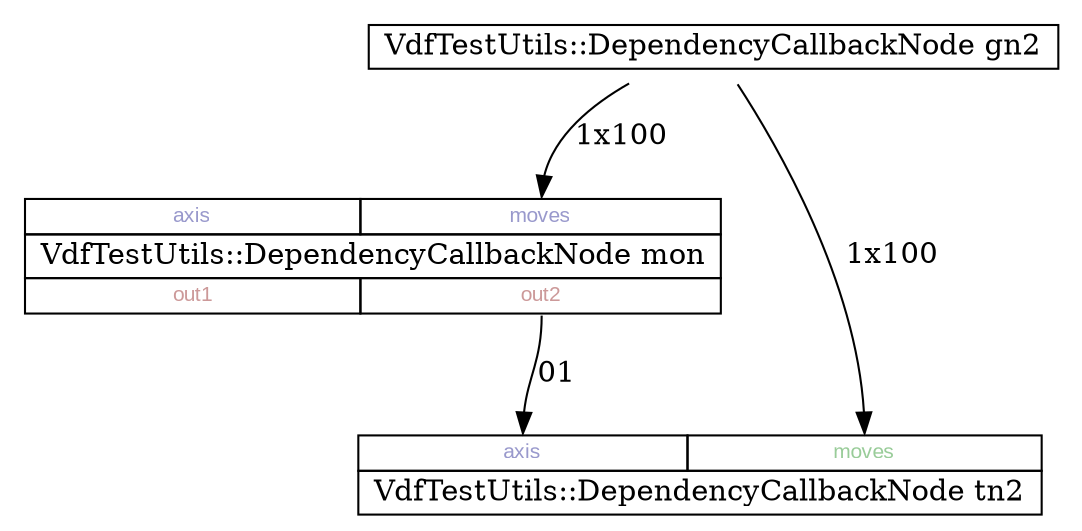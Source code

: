 digraph network {
	rankdir=TB;
	page="8.5, 11";

	node [shape=plaintext];
		"VdfTestUtils::DependencyCallbackNode tn2" [label=<
		<TABLE BORDER="0" CELLBORDER="1" CELLSPACING="0">
			<TR><TD PORT="axis" COLSPAN="1"><FONT POINT-SIZE="10" FACE="Arial" COLOR="#9999cc">axis</FONT></TD><TD PORT="moves" COLSPAN="1"><FONT POINT-SIZE="10" FACE="Arial" COLOR="#99cc99">moves</FONT></TD></TR>
			<TR><TD COLSPAN="2"> VdfTestUtils::DependencyCallbackNode tn2 </TD></TR>
		</TABLE>>];
	node [shape=plaintext];
		"VdfTestUtils::DependencyCallbackNode mon" [label=<
		<TABLE BORDER="0" CELLBORDER="1" CELLSPACING="0">
			<TR><TD PORT="axis" COLSPAN="1"><FONT POINT-SIZE="10" FACE="Arial" COLOR="#9999cc">axis</FONT></TD><TD PORT="moves" COLSPAN="1"><FONT POINT-SIZE="10" FACE="Arial" COLOR="#9999cc">moves</FONT></TD></TR>
			<TR><TD COLSPAN="2"> VdfTestUtils::DependencyCallbackNode mon </TD></TR>
			<TR><TD PORT="out1" COLSPAN="1"><FONT POINT-SIZE="10" FACE="Arial" COLOR="#cc9999">out1</FONT></TD><TD PORT="out2" COLSPAN="1"><FONT POINT-SIZE="10" FACE="Arial" COLOR="#cc9999">out2</FONT></TD></TR>
		</TABLE>>];
	node [shape=plaintext];
		"VdfTestUtils::DependencyCallbackNode gn2" [label=<
		<TABLE BORDER="0" CELLBORDER="1" CELLSPACING="0">
			<TR><TD COLSPAN="1"> VdfTestUtils::DependencyCallbackNode gn2 </TD></TR>
		</TABLE>>];
		"VdfTestUtils::DependencyCallbackNode mon":"out2" -> "VdfTestUtils::DependencyCallbackNode tn2":"axis":n[  label = "01"];
		"VdfTestUtils::DependencyCallbackNode gn2" -> "VdfTestUtils::DependencyCallbackNode tn2":"moves":n[  label = "1x100"];
		"VdfTestUtils::DependencyCallbackNode gn2" -> "VdfTestUtils::DependencyCallbackNode mon":"moves":n[  label = "1x100"];
}
